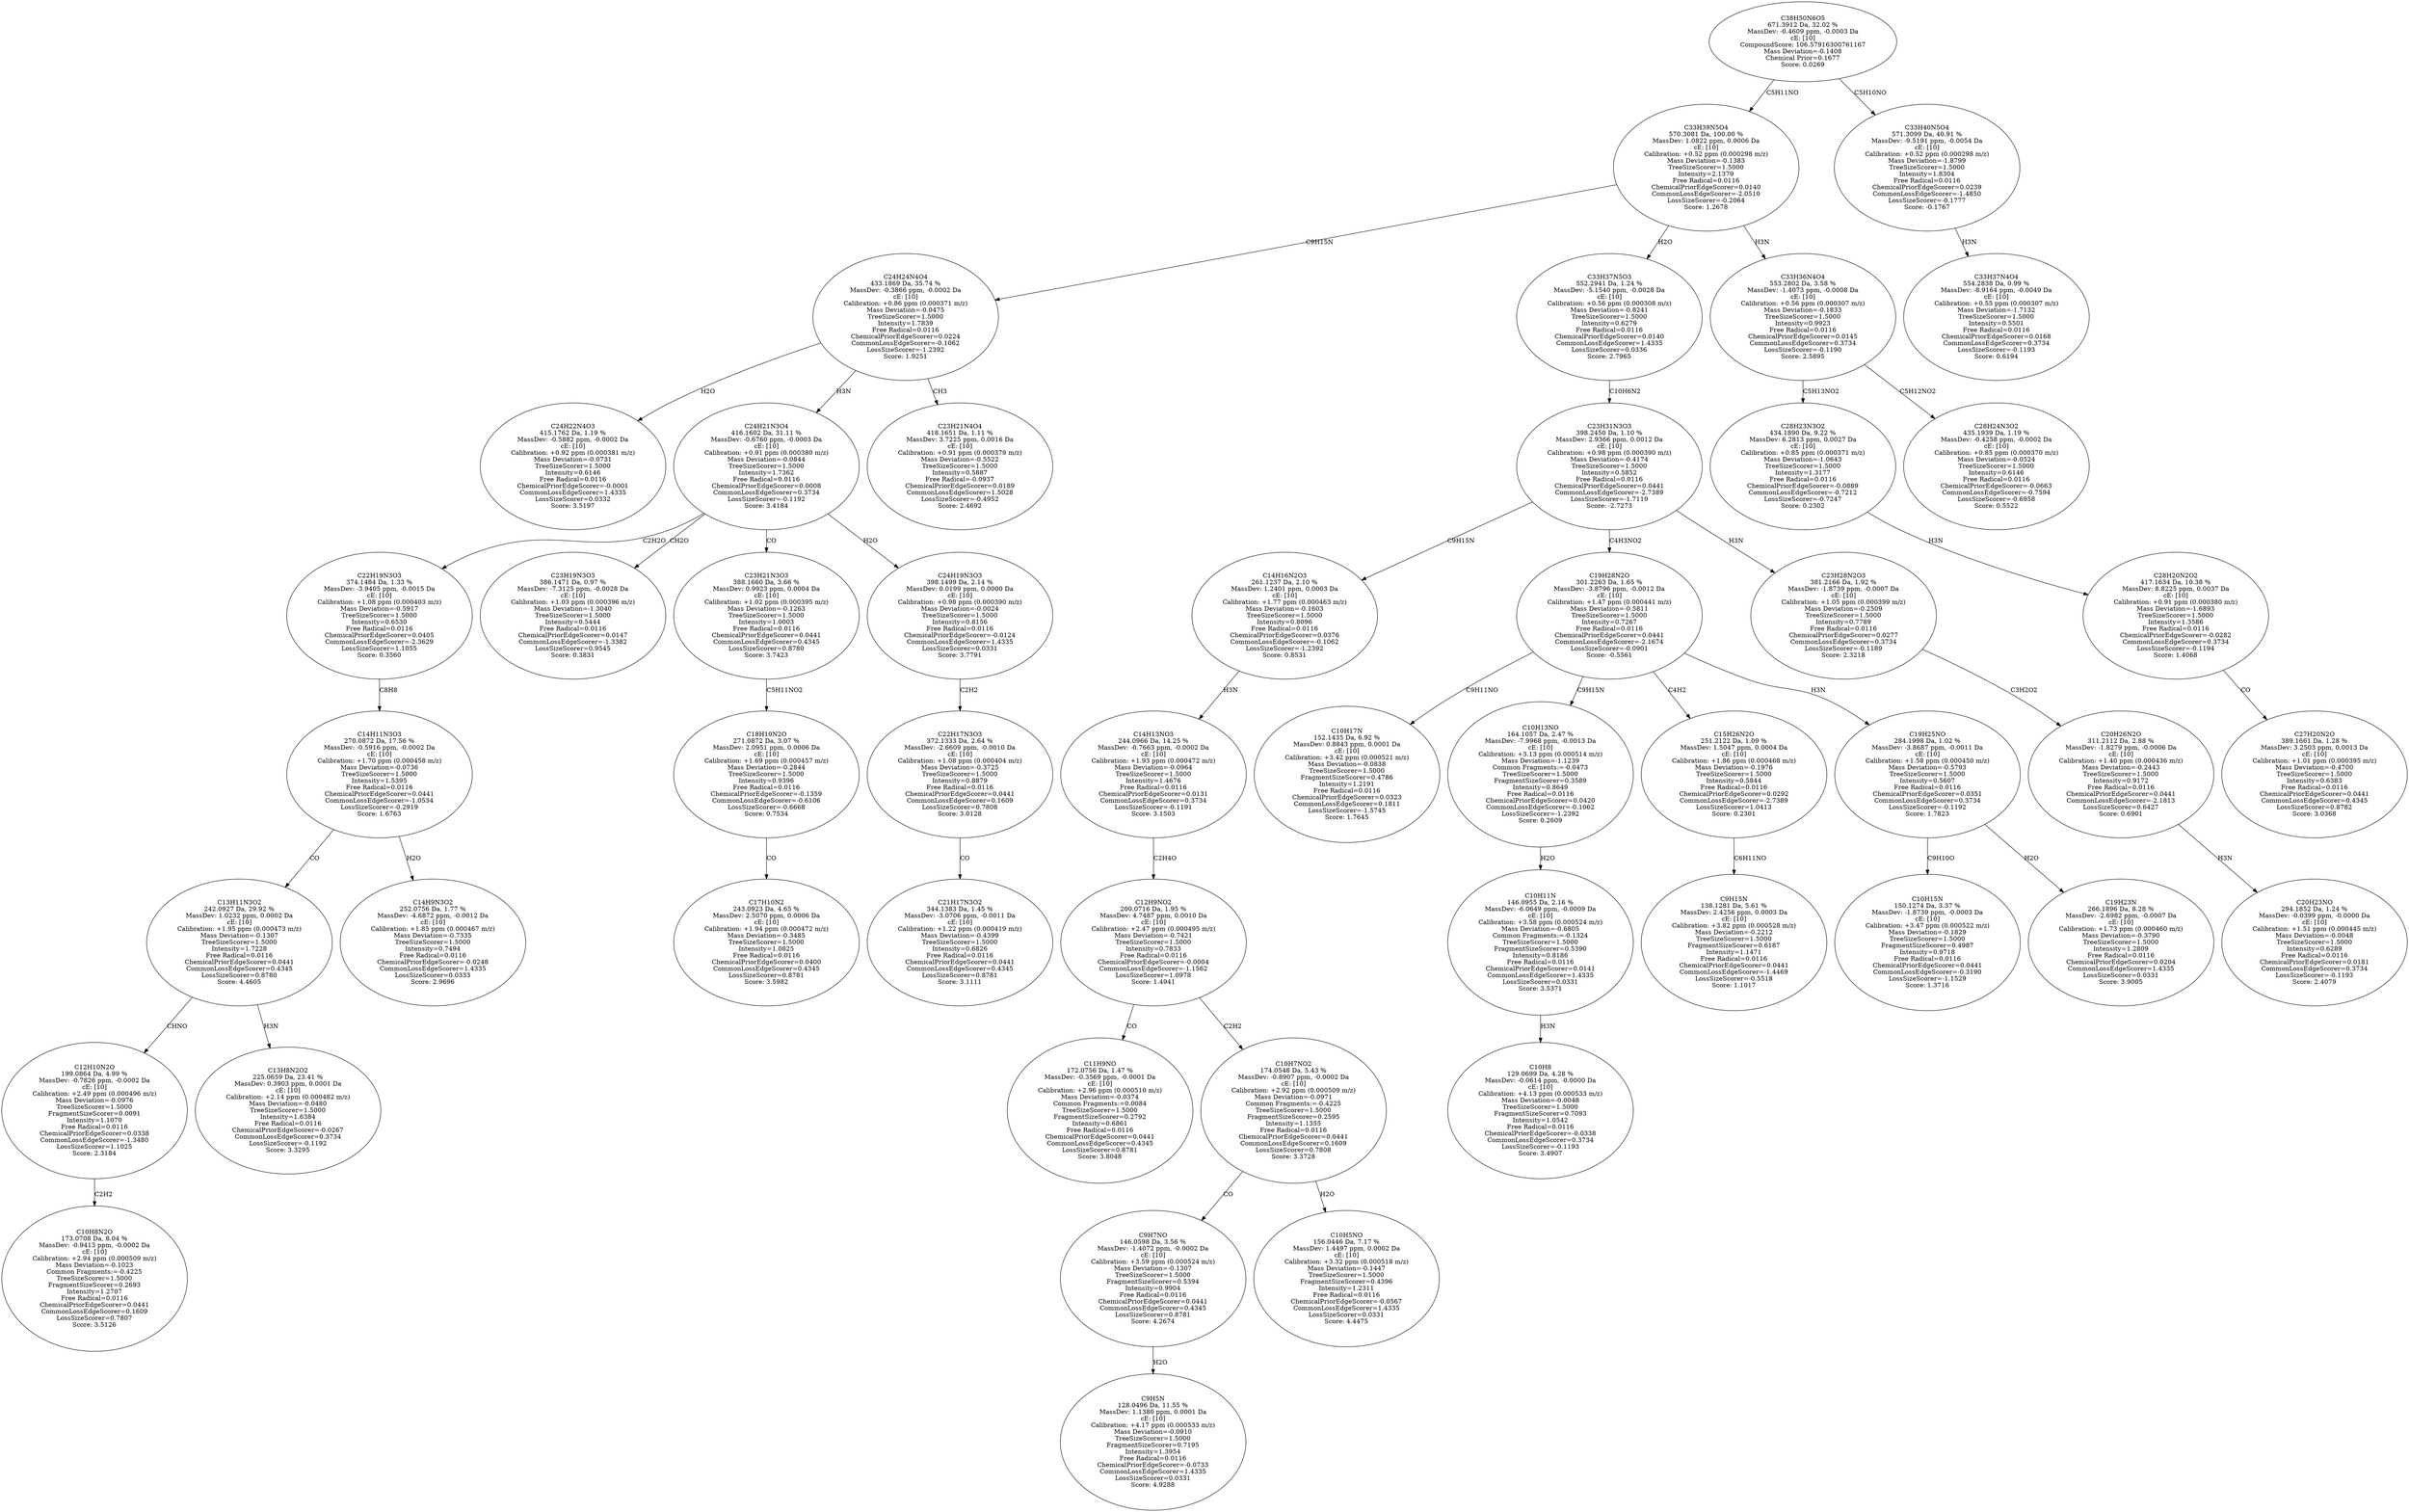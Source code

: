 strict digraph {
v1 [label="C24H22N4O3\n415.1762 Da, 1.19 %\nMassDev: -0.5882 ppm, -0.0002 Da\ncE: [10]\nCalibration: +0.92 ppm (0.000381 m/z)\nMass Deviation=-0.0731\nTreeSizeScorer=1.5000\nIntensity=0.6146\nFree Radical=0.0116\nChemicalPriorEdgeScorer=-0.0001\nCommonLossEdgeScorer=1.4335\nLossSizeScorer=0.0332\nScore: 3.5197"];
v2 [label="C10H8N2O\n173.0708 Da, 8.04 %\nMassDev: -0.9413 ppm, -0.0002 Da\ncE: [10]\nCalibration: +2.94 ppm (0.000509 m/z)\nMass Deviation=-0.1023\nCommon Fragments:=-0.4225\nTreeSizeScorer=1.5000\nFragmentSizeScorer=0.2693\nIntensity=1.2707\nFree Radical=0.0116\nChemicalPriorEdgeScorer=0.0441\nCommonLossEdgeScorer=0.1609\nLossSizeScorer=0.7807\nScore: 3.5126"];
v3 [label="C12H10N2O\n199.0864 Da, 4.99 %\nMassDev: -0.7826 ppm, -0.0002 Da\ncE: [10]\nCalibration: +2.49 ppm (0.000496 m/z)\nMass Deviation=-0.0976\nTreeSizeScorer=1.5000\nFragmentSizeScorer=0.0091\nIntensity=1.1070\nFree Radical=0.0116\nChemicalPriorEdgeScorer=0.0338\nCommonLossEdgeScorer=-1.3480\nLossSizeScorer=1.1025\nScore: 2.3184"];
v4 [label="C13H8N2O2\n225.0659 Da, 23.41 %\nMassDev: 0.3903 ppm, 0.0001 Da\ncE: [10]\nCalibration: +2.14 ppm (0.000482 m/z)\nMass Deviation=-0.0480\nTreeSizeScorer=1.5000\nIntensity=1.6384\nFree Radical=0.0116\nChemicalPriorEdgeScorer=-0.0267\nCommonLossEdgeScorer=0.3734\nLossSizeScorer=-0.1192\nScore: 3.3295"];
v5 [label="C13H11N3O2\n242.0927 Da, 29.92 %\nMassDev: 1.0232 ppm, 0.0002 Da\ncE: [10]\nCalibration: +1.95 ppm (0.000473 m/z)\nMass Deviation=-0.1307\nTreeSizeScorer=1.5000\nIntensity=1.7228\nFree Radical=0.0116\nChemicalPriorEdgeScorer=0.0441\nCommonLossEdgeScorer=0.4345\nLossSizeScorer=0.8780\nScore: 4.4605"];
v6 [label="C14H9N3O2\n252.0756 Da, 1.77 %\nMassDev: -4.6872 ppm, -0.0012 Da\ncE: [10]\nCalibration: +1.85 ppm (0.000467 m/z)\nMass Deviation=-0.7335\nTreeSizeScorer=1.5000\nIntensity=0.7494\nFree Radical=0.0116\nChemicalPriorEdgeScorer=-0.0248\nCommonLossEdgeScorer=1.4335\nLossSizeScorer=0.0333\nScore: 2.9696"];
v7 [label="C14H11N3O3\n270.0872 Da, 17.56 %\nMassDev: -0.5916 ppm, -0.0002 Da\ncE: [10]\nCalibration: +1.70 ppm (0.000458 m/z)\nMass Deviation=-0.0736\nTreeSizeScorer=1.5000\nIntensity=1.5395\nFree Radical=0.0116\nChemicalPriorEdgeScorer=0.0441\nCommonLossEdgeScorer=-1.0534\nLossSizeScorer=-0.2919\nScore: 1.6763"];
v8 [label="C22H19N3O3\n374.1484 Da, 1.33 %\nMassDev: -3.9405 ppm, -0.0015 Da\ncE: [10]\nCalibration: +1.08 ppm (0.000403 m/z)\nMass Deviation=-0.5917\nTreeSizeScorer=1.5000\nIntensity=0.6530\nFree Radical=0.0116\nChemicalPriorEdgeScorer=0.0405\nCommonLossEdgeScorer=-2.3629\nLossSizeScorer=1.1055\nScore: 0.3560"];
v9 [label="C23H19N3O3\n386.1471 Da, 0.97 %\nMassDev: -7.3125 ppm, -0.0028 Da\ncE: [10]\nCalibration: +1.03 ppm (0.000396 m/z)\nMass Deviation=-1.3040\nTreeSizeScorer=1.5000\nIntensity=0.5444\nFree Radical=0.0116\nChemicalPriorEdgeScorer=0.0147\nCommonLossEdgeScorer=-1.3382\nLossSizeScorer=0.9545\nScore: 0.3831"];
v10 [label="C17H10N2\n243.0923 Da, 4.65 %\nMassDev: 2.5070 ppm, 0.0006 Da\ncE: [10]\nCalibration: +1.94 ppm (0.000472 m/z)\nMass Deviation=-0.3485\nTreeSizeScorer=1.5000\nIntensity=1.0825\nFree Radical=0.0116\nChemicalPriorEdgeScorer=0.0400\nCommonLossEdgeScorer=0.4345\nLossSizeScorer=0.8781\nScore: 3.5982"];
v11 [label="C18H10N2O\n271.0872 Da, 3.07 %\nMassDev: 2.0951 ppm, 0.0006 Da\ncE: [10]\nCalibration: +1.69 ppm (0.000457 m/z)\nMass Deviation=-0.2844\nTreeSizeScorer=1.5000\nIntensity=0.9396\nFree Radical=0.0116\nChemicalPriorEdgeScorer=-0.1359\nCommonLossEdgeScorer=-0.6106\nLossSizeScorer=-0.6668\nScore: 0.7534"];
v12 [label="C23H21N3O3\n388.1660 Da, 3.66 %\nMassDev: 0.9923 ppm, 0.0004 Da\ncE: [10]\nCalibration: +1.02 ppm (0.000395 m/z)\nMass Deviation=-0.1263\nTreeSizeScorer=1.5000\nIntensity=1.0003\nFree Radical=0.0116\nChemicalPriorEdgeScorer=0.0441\nCommonLossEdgeScorer=0.4345\nLossSizeScorer=0.8780\nScore: 3.7423"];
v13 [label="C21H17N3O2\n344.1383 Da, 1.45 %\nMassDev: -3.0706 ppm, -0.0011 Da\ncE: [10]\nCalibration: +1.22 ppm (0.000419 m/z)\nMass Deviation=-0.4399\nTreeSizeScorer=1.5000\nIntensity=0.6826\nFree Radical=0.0116\nChemicalPriorEdgeScorer=0.0441\nCommonLossEdgeScorer=0.4345\nLossSizeScorer=0.8781\nScore: 3.1111"];
v14 [label="C22H17N3O3\n372.1333 Da, 2.64 %\nMassDev: -2.6609 ppm, -0.0010 Da\ncE: [10]\nCalibration: +1.08 ppm (0.000404 m/z)\nMass Deviation=-0.3725\nTreeSizeScorer=1.5000\nIntensity=0.8879\nFree Radical=0.0116\nChemicalPriorEdgeScorer=0.0441\nCommonLossEdgeScorer=0.1609\nLossSizeScorer=0.7808\nScore: 3.0128"];
v15 [label="C24H19N3O3\n398.1499 Da, 2.14 %\nMassDev: 0.0199 ppm, 0.0000 Da\ncE: [10]\nCalibration: +0.98 ppm (0.000390 m/z)\nMass Deviation=-0.0024\nTreeSizeScorer=1.5000\nIntensity=0.8156\nFree Radical=0.0116\nChemicalPriorEdgeScorer=-0.0124\nCommonLossEdgeScorer=1.4335\nLossSizeScorer=0.0331\nScore: 3.7791"];
v16 [label="C24H21N3O4\n416.1602 Da, 31.11 %\nMassDev: -0.6760 ppm, -0.0003 Da\ncE: [10]\nCalibration: +0.91 ppm (0.000380 m/z)\nMass Deviation=-0.0844\nTreeSizeScorer=1.5000\nIntensity=1.7362\nFree Radical=0.0116\nChemicalPriorEdgeScorer=0.0008\nCommonLossEdgeScorer=0.3734\nLossSizeScorer=-0.1192\nScore: 3.4184"];
v17 [label="C23H21N4O4\n418.1651 Da, 1.11 %\nMassDev: 3.7225 ppm, 0.0016 Da\ncE: [10]\nCalibration: +0.91 ppm (0.000379 m/z)\nMass Deviation=-0.5522\nTreeSizeScorer=1.5000\nIntensity=0.5887\nFree Radical=-0.0937\nChemicalPriorEdgeScorer=0.0189\nCommonLossEdgeScorer=1.5028\nLossSizeScorer=-0.4952\nScore: 2.4692"];
v18 [label="C24H24N4O4\n433.1869 Da, 35.74 %\nMassDev: -0.3866 ppm, -0.0002 Da\ncE: [10]\nCalibration: +0.86 ppm (0.000371 m/z)\nMass Deviation=-0.0475\nTreeSizeScorer=1.5000\nIntensity=1.7839\nFree Radical=0.0116\nChemicalPriorEdgeScorer=0.0224\nCommonLossEdgeScorer=-0.1062\nLossSizeScorer=-1.2392\nScore: 1.9251"];
v19 [label="C11H9NO\n172.0756 Da, 1.47 %\nMassDev: -0.3569 ppm, -0.0001 Da\ncE: [10]\nCalibration: +2.96 ppm (0.000510 m/z)\nMass Deviation=-0.0374\nCommon Fragments:=0.0084\nTreeSizeScorer=1.5000\nFragmentSizeScorer=0.2792\nIntensity=0.6861\nFree Radical=0.0116\nChemicalPriorEdgeScorer=0.0441\nCommonLossEdgeScorer=0.4345\nLossSizeScorer=0.8781\nScore: 3.8048"];
v20 [label="C9H5N\n128.0496 Da, 11.55 %\nMassDev: 1.1380 ppm, 0.0001 Da\ncE: [10]\nCalibration: +4.17 ppm (0.000533 m/z)\nMass Deviation=-0.0910\nTreeSizeScorer=1.5000\nFragmentSizeScorer=0.7195\nIntensity=1.3954\nFree Radical=0.0116\nChemicalPriorEdgeScorer=-0.0733\nCommonLossEdgeScorer=1.4335\nLossSizeScorer=0.0331\nScore: 4.9288"];
v21 [label="C9H7NO\n146.0598 Da, 3.56 %\nMassDev: -1.4072 ppm, -0.0002 Da\ncE: [10]\nCalibration: +3.59 ppm (0.000524 m/z)\nMass Deviation=-0.1307\nTreeSizeScorer=1.5000\nFragmentSizeScorer=0.5394\nIntensity=0.9904\nFree Radical=0.0116\nChemicalPriorEdgeScorer=0.0441\nCommonLossEdgeScorer=0.4345\nLossSizeScorer=0.8781\nScore: 4.2674"];
v22 [label="C10H5NO\n156.0446 Da, 7.17 %\nMassDev: 1.4497 ppm, 0.0002 Da\ncE: [10]\nCalibration: +3.32 ppm (0.000518 m/z)\nMass Deviation=-0.1447\nTreeSizeScorer=1.5000\nFragmentSizeScorer=0.4396\nIntensity=1.2311\nFree Radical=0.0116\nChemicalPriorEdgeScorer=-0.0567\nCommonLossEdgeScorer=1.4335\nLossSizeScorer=0.0331\nScore: 4.4475"];
v23 [label="C10H7NO2\n174.0548 Da, 5.43 %\nMassDev: -0.8907 ppm, -0.0002 Da\ncE: [10]\nCalibration: +2.92 ppm (0.000509 m/z)\nMass Deviation=-0.0971\nCommon Fragments:=-0.4225\nTreeSizeScorer=1.5000\nFragmentSizeScorer=0.2595\nIntensity=1.1355\nFree Radical=0.0116\nChemicalPriorEdgeScorer=0.0441\nCommonLossEdgeScorer=0.1609\nLossSizeScorer=0.7808\nScore: 3.3728"];
v24 [label="C12H9NO2\n200.0716 Da, 1.95 %\nMassDev: 4.7487 ppm, 0.0010 Da\ncE: [10]\nCalibration: +2.47 ppm (0.000495 m/z)\nMass Deviation=-0.7421\nTreeSizeScorer=1.5000\nIntensity=0.7833\nFree Radical=0.0116\nChemicalPriorEdgeScorer=-0.0004\nCommonLossEdgeScorer=-1.1562\nLossSizeScorer=1.0978\nScore: 1.4941"];
v25 [label="C14H13NO3\n244.0966 Da, 14.25 %\nMassDev: -0.7663 ppm, -0.0002 Da\ncE: [10]\nCalibration: +1.93 ppm (0.000472 m/z)\nMass Deviation=-0.0964\nTreeSizeScorer=1.5000\nIntensity=1.4676\nFree Radical=0.0116\nChemicalPriorEdgeScorer=0.0131\nCommonLossEdgeScorer=0.3734\nLossSizeScorer=-0.1191\nScore: 3.1503"];
v26 [label="C14H16N2O3\n261.1237 Da, 2.10 %\nMassDev: 1.2401 ppm, 0.0003 Da\ncE: [10]\nCalibration: +1.77 ppm (0.000463 m/z)\nMass Deviation=-0.1603\nTreeSizeScorer=1.5000\nIntensity=0.8096\nFree Radical=0.0116\nChemicalPriorEdgeScorer=0.0376\nCommonLossEdgeScorer=-0.1062\nLossSizeScorer=-1.2392\nScore: 0.8531"];
v27 [label="C10H17N\n152.1435 Da, 6.92 %\nMassDev: 0.8843 ppm, 0.0001 Da\ncE: [10]\nCalibration: +3.42 ppm (0.000521 m/z)\nMass Deviation=-0.0838\nTreeSizeScorer=1.5000\nFragmentSizeScorer=0.4786\nIntensity=1.2191\nFree Radical=0.0116\nChemicalPriorEdgeScorer=0.0323\nCommonLossEdgeScorer=0.1811\nLossSizeScorer=-1.5745\nScore: 1.7645"];
v28 [label="C10H8\n129.0699 Da, 4.28 %\nMassDev: -0.0614 ppm, -0.0000 Da\ncE: [10]\nCalibration: +4.13 ppm (0.000533 m/z)\nMass Deviation=-0.0048\nTreeSizeScorer=1.5000\nFragmentSizeScorer=0.7093\nIntensity=1.0542\nFree Radical=0.0116\nChemicalPriorEdgeScorer=-0.0338\nCommonLossEdgeScorer=0.3734\nLossSizeScorer=-0.1193\nScore: 3.4907"];
v29 [label="C10H11N\n146.0955 Da, 2.16 %\nMassDev: -6.0649 ppm, -0.0009 Da\ncE: [10]\nCalibration: +3.58 ppm (0.000524 m/z)\nMass Deviation=-0.6805\nCommon Fragments:=-0.1324\nTreeSizeScorer=1.5000\nFragmentSizeScorer=0.5390\nIntensity=0.8186\nFree Radical=0.0116\nChemicalPriorEdgeScorer=0.0141\nCommonLossEdgeScorer=1.4335\nLossSizeScorer=0.0331\nScore: 3.5371"];
v30 [label="C10H13NO\n164.1057 Da, 2.47 %\nMassDev: -7.9968 ppm, -0.0013 Da\ncE: [10]\nCalibration: +3.13 ppm (0.000514 m/z)\nMass Deviation=-1.1239\nCommon Fragments:=-0.0473\nTreeSizeScorer=1.5000\nFragmentSizeScorer=0.3589\nIntensity=0.8649\nFree Radical=0.0116\nChemicalPriorEdgeScorer=0.0420\nCommonLossEdgeScorer=-0.1062\nLossSizeScorer=-1.2392\nScore: 0.2609"];
v31 [label="C9H15N\n138.1281 Da, 5.61 %\nMassDev: 2.4256 ppm, 0.0003 Da\ncE: [10]\nCalibration: +3.82 ppm (0.000528 m/z)\nMass Deviation=-0.2212\nTreeSizeScorer=1.5000\nFragmentSizeScorer=0.6187\nIntensity=1.1471\nFree Radical=0.0116\nChemicalPriorEdgeScorer=0.0441\nCommonLossEdgeScorer=-1.4469\nLossSizeScorer=-0.5518\nScore: 1.1017"];
v32 [label="C15H26N2O\n251.2122 Da, 1.09 %\nMassDev: 1.5047 ppm, 0.0004 Da\ncE: [10]\nCalibration: +1.86 ppm (0.000468 m/z)\nMass Deviation=-0.1976\nTreeSizeScorer=1.5000\nIntensity=0.5844\nFree Radical=0.0116\nChemicalPriorEdgeScorer=0.0292\nCommonLossEdgeScorer=-2.7389\nLossSizeScorer=1.0413\nScore: 0.2301"];
v33 [label="C10H15N\n150.1274 Da, 3.37 %\nMassDev: -1.8739 ppm, -0.0003 Da\ncE: [10]\nCalibration: +3.47 ppm (0.000522 m/z)\nMass Deviation=-0.1829\nTreeSizeScorer=1.5000\nFragmentSizeScorer=0.4987\nIntensity=0.9718\nFree Radical=0.0116\nChemicalPriorEdgeScorer=0.0441\nCommonLossEdgeScorer=-0.3190\nLossSizeScorer=-1.1529\nScore: 1.3716"];
v34 [label="C19H23N\n266.1896 Da, 8.28 %\nMassDev: -2.6982 ppm, -0.0007 Da\ncE: [10]\nCalibration: +1.73 ppm (0.000460 m/z)\nMass Deviation=-0.3790\nTreeSizeScorer=1.5000\nIntensity=1.2809\nFree Radical=0.0116\nChemicalPriorEdgeScorer=0.0204\nCommonLossEdgeScorer=1.4335\nLossSizeScorer=0.0331\nScore: 3.9005"];
v35 [label="C19H25NO\n284.1998 Da, 1.02 %\nMassDev: -3.8687 ppm, -0.0011 Da\ncE: [10]\nCalibration: +1.58 ppm (0.000450 m/z)\nMass Deviation=-0.5793\nTreeSizeScorer=1.5000\nIntensity=0.5607\nFree Radical=0.0116\nChemicalPriorEdgeScorer=0.0351\nCommonLossEdgeScorer=0.3734\nLossSizeScorer=-0.1192\nScore: 1.7823"];
v36 [label="C19H28N2O\n301.2263 Da, 1.65 %\nMassDev: -3.8796 ppm, -0.0012 Da\ncE: [10]\nCalibration: +1.47 ppm (0.000441 m/z)\nMass Deviation=-0.5811\nTreeSizeScorer=1.5000\nIntensity=0.7267\nFree Radical=0.0116\nChemicalPriorEdgeScorer=0.0441\nCommonLossEdgeScorer=-2.1674\nLossSizeScorer=-0.0901\nScore: -0.5561"];
v37 [label="C20H23NO\n294.1852 Da, 1.24 %\nMassDev: -0.0399 ppm, -0.0000 Da\ncE: [10]\nCalibration: +1.51 ppm (0.000445 m/z)\nMass Deviation=-0.0048\nTreeSizeScorer=1.5000\nIntensity=0.6289\nFree Radical=0.0116\nChemicalPriorEdgeScorer=0.0181\nCommonLossEdgeScorer=0.3734\nLossSizeScorer=-0.1193\nScore: 2.4079"];
v38 [label="C20H26N2O\n311.2112 Da, 2.88 %\nMassDev: -1.8279 ppm, -0.0006 Da\ncE: [10]\nCalibration: +1.40 ppm (0.000436 m/z)\nMass Deviation=-0.2443\nTreeSizeScorer=1.5000\nIntensity=0.9172\nFree Radical=0.0116\nChemicalPriorEdgeScorer=0.0441\nCommonLossEdgeScorer=-2.1813\nLossSizeScorer=0.6427\nScore: 0.6901"];
v39 [label="C23H28N2O3\n381.2166 Da, 1.92 %\nMassDev: -1.8739 ppm, -0.0007 Da\ncE: [10]\nCalibration: +1.05 ppm (0.000399 m/z)\nMass Deviation=-0.2509\nTreeSizeScorer=1.5000\nIntensity=0.7789\nFree Radical=0.0116\nChemicalPriorEdgeScorer=0.0277\nCommonLossEdgeScorer=0.3734\nLossSizeScorer=-0.1189\nScore: 2.3218"];
v40 [label="C23H31N3O3\n398.2450 Da, 1.10 %\nMassDev: 2.9366 ppm, 0.0012 Da\ncE: [10]\nCalibration: +0.98 ppm (0.000390 m/z)\nMass Deviation=-0.4174\nTreeSizeScorer=1.5000\nIntensity=0.5852\nFree Radical=0.0116\nChemicalPriorEdgeScorer=0.0441\nCommonLossEdgeScorer=-2.7389\nLossSizeScorer=-1.7119\nScore: -2.7273"];
v41 [label="C33H37N5O3\n552.2941 Da, 1.24 %\nMassDev: -5.1540 ppm, -0.0028 Da\ncE: [10]\nCalibration: +0.56 ppm (0.000308 m/z)\nMass Deviation=-0.8241\nTreeSizeScorer=1.5000\nIntensity=0.6279\nFree Radical=0.0116\nChemicalPriorEdgeScorer=0.0140\nCommonLossEdgeScorer=1.4335\nLossSizeScorer=0.0336\nScore: 2.7965"];
v42 [label="C27H20N2O\n389.1661 Da, 1.28 %\nMassDev: 3.2503 ppm, 0.0013 Da\ncE: [10]\nCalibration: +1.01 ppm (0.000395 m/z)\nMass Deviation=-0.4700\nTreeSizeScorer=1.5000\nIntensity=0.6383\nFree Radical=0.0116\nChemicalPriorEdgeScorer=0.0441\nCommonLossEdgeScorer=0.4345\nLossSizeScorer=0.8782\nScore: 3.0368"];
v43 [label="C28H20N2O2\n417.1634 Da, 10.38 %\nMassDev: 8.8225 ppm, 0.0037 Da\ncE: [10]\nCalibration: +0.91 ppm (0.000380 m/z)\nMass Deviation=-1.6893\nTreeSizeScorer=1.5000\nIntensity=1.3586\nFree Radical=0.0116\nChemicalPriorEdgeScorer=-0.0282\nCommonLossEdgeScorer=0.3734\nLossSizeScorer=-0.1194\nScore: 1.4068"];
v44 [label="C28H23N3O2\n434.1890 Da, 9.22 %\nMassDev: 6.2813 ppm, 0.0027 Da\ncE: [10]\nCalibration: +0.85 ppm (0.000371 m/z)\nMass Deviation=-1.0643\nTreeSizeScorer=1.5000\nIntensity=1.3177\nFree Radical=0.0116\nChemicalPriorEdgeScorer=-0.0889\nCommonLossEdgeScorer=-0.7212\nLossSizeScorer=-0.7247\nScore: 0.2302"];
v45 [label="C28H24N3O2\n435.1939 Da, 1.19 %\nMassDev: -0.4258 ppm, -0.0002 Da\ncE: [10]\nCalibration: +0.85 ppm (0.000370 m/z)\nMass Deviation=-0.0524\nTreeSizeScorer=1.5000\nIntensity=0.6146\nFree Radical=0.0116\nChemicalPriorEdgeScorer=-0.0663\nCommonLossEdgeScorer=-0.7594\nLossSizeScorer=-0.6958\nScore: 0.5522"];
v46 [label="C33H36N4O4\n553.2802 Da, 3.58 %\nMassDev: -1.4073 ppm, -0.0008 Da\ncE: [10]\nCalibration: +0.56 ppm (0.000307 m/z)\nMass Deviation=-0.1833\nTreeSizeScorer=1.5000\nIntensity=0.9923\nFree Radical=0.0116\nChemicalPriorEdgeScorer=0.0145\nCommonLossEdgeScorer=0.3734\nLossSizeScorer=-0.1190\nScore: 2.5895"];
v47 [label="C33H39N5O4\n570.3081 Da, 100.00 %\nMassDev: 1.0822 ppm, 0.0006 Da\ncE: [10]\nCalibration: +0.52 ppm (0.000298 m/z)\nMass Deviation=-0.1383\nTreeSizeScorer=1.5000\nIntensity=2.1379\nFree Radical=0.0116\nChemicalPriorEdgeScorer=0.0140\nCommonLossEdgeScorer=-2.0510\nLossSizeScorer=-0.2064\nScore: 1.2678"];
v48 [label="C33H37N4O4\n554.2838 Da, 0.99 %\nMassDev: -8.9164 ppm, -0.0049 Da\ncE: [10]\nCalibration: +0.55 ppm (0.000307 m/z)\nMass Deviation=-1.7132\nTreeSizeScorer=1.5000\nIntensity=0.5501\nFree Radical=0.0116\nChemicalPriorEdgeScorer=0.0168\nCommonLossEdgeScorer=0.3734\nLossSizeScorer=-0.1193\nScore: 0.6194"];
v49 [label="C33H40N5O4\n571.3099 Da, 40.91 %\nMassDev: -9.5191 ppm, -0.0054 Da\ncE: [10]\nCalibration: +0.52 ppm (0.000298 m/z)\nMass Deviation=-1.8799\nTreeSizeScorer=1.5000\nIntensity=1.8304\nFree Radical=0.0116\nChemicalPriorEdgeScorer=0.0239\nCommonLossEdgeScorer=-1.4850\nLossSizeScorer=-0.1777\nScore: -0.1767"];
v50 [label="C38H50N6O5\n671.3912 Da, 32.02 %\nMassDev: -0.4609 ppm, -0.0003 Da\ncE: [10]\nCompoundScore: 106.57916300761167\nMass Deviation=-0.1408\nChemical Prior=0.1677\nScore: 0.0269"];
v18 -> v1 [label="H2O"];
v3 -> v2 [label="C2H2"];
v5 -> v3 [label="CHNO"];
v5 -> v4 [label="H3N"];
v7 -> v5 [label="CO"];
v7 -> v6 [label="H2O"];
v8 -> v7 [label="C8H8"];
v16 -> v8 [label="C2H2O"];
v16 -> v9 [label="CH2O"];
v11 -> v10 [label="CO"];
v12 -> v11 [label="C5H11NO2"];
v16 -> v12 [label="CO"];
v14 -> v13 [label="CO"];
v15 -> v14 [label="C2H2"];
v16 -> v15 [label="H2O"];
v18 -> v16 [label="H3N"];
v18 -> v17 [label="CH3"];
v47 -> v18 [label="C9H15N"];
v24 -> v19 [label="CO"];
v21 -> v20 [label="H2O"];
v23 -> v21 [label="CO"];
v23 -> v22 [label="H2O"];
v24 -> v23 [label="C2H2"];
v25 -> v24 [label="C2H4O"];
v26 -> v25 [label="H3N"];
v40 -> v26 [label="C9H15N"];
v36 -> v27 [label="C9H11NO"];
v29 -> v28 [label="H3N"];
v30 -> v29 [label="H2O"];
v36 -> v30 [label="C9H15N"];
v32 -> v31 [label="C6H11NO"];
v36 -> v32 [label="C4H2"];
v35 -> v33 [label="C9H10O"];
v35 -> v34 [label="H2O"];
v36 -> v35 [label="H3N"];
v40 -> v36 [label="C4H3NO2"];
v38 -> v37 [label="H3N"];
v39 -> v38 [label="C3H2O2"];
v40 -> v39 [label="H3N"];
v41 -> v40 [label="C10H6N2"];
v47 -> v41 [label="H2O"];
v43 -> v42 [label="CO"];
v44 -> v43 [label="H3N"];
v46 -> v44 [label="C5H13NO2"];
v46 -> v45 [label="C5H12NO2"];
v47 -> v46 [label="H3N"];
v50 -> v47 [label="C5H11NO"];
v49 -> v48 [label="H3N"];
v50 -> v49 [label="C5H10NO"];
}